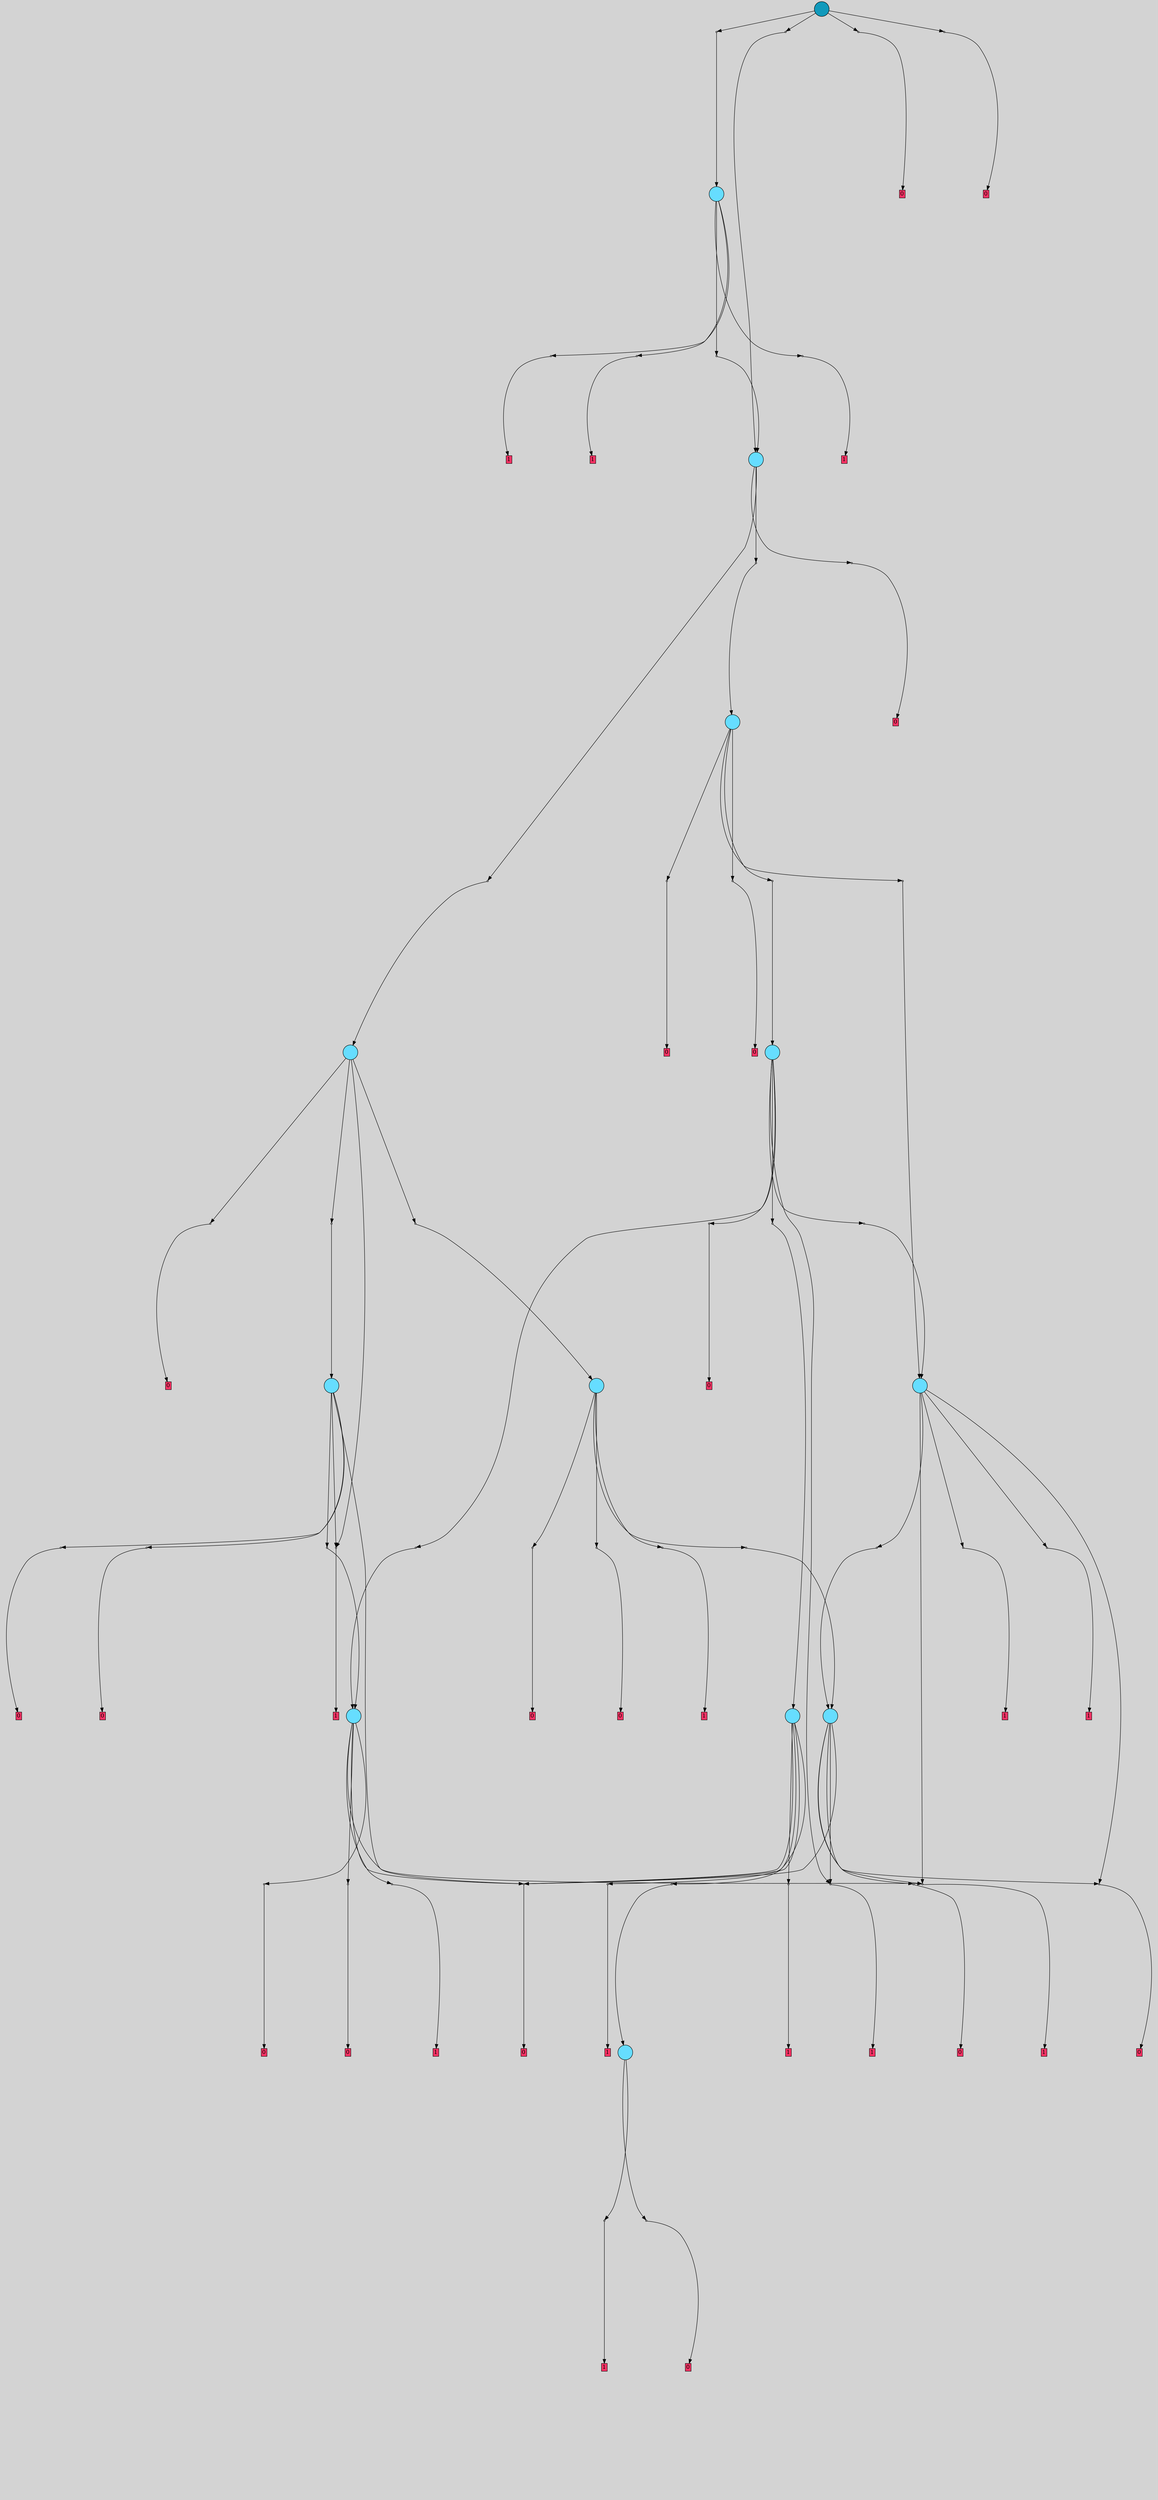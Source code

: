digraph{
	graph[pad = "0.212, 0.055" bgcolor = lightgray]
	node[shape=circle style = filled label = ""]
		T1 [fillcolor="#66ddff"]
		T110 [fillcolor="#66ddff"]
		T171 [fillcolor="#66ddff"]
		T232 [fillcolor="#66ddff"]
		T325 [fillcolor="#66ddff"]
		T740 [fillcolor="#66ddff"]
		T1086 [fillcolor="#66ddff"]
		T1238 [fillcolor="#66ddff"]
		T2127 [fillcolor="#66ddff"]
		T2350 [fillcolor="#66ddff"]
		T2434 [fillcolor="#66ddff"]
		T7899 [fillcolor="#66ddff"]
		T8739 [fillcolor="#1199bb"]
		P55246 [fillcolor="#cccccc" shape=point] //-52|-80|-77|50|-98|-95|-65|6|96|48|
		I55246 [shape=box style=invis label="3|7&2|433#2|334&#92;n0|4&2|186#2|514&#92;n8|6&0|917#0|619&#92;n1|0&2|13#2|343&#92;n3|0&2|82#2|143&#92;n1|0&2|802#2|822&#92;n12|2&0|419#0|160&#92;n10|1&0|839#0|365&#92;n14|0&1|688#2|273&#92;n8|2&0|869#0|879&#92;n11|5&0|599#2|815&#92;n3|5&2|776#2|506&#92;n6|6&0|23#0|382&#92;n8|3&0|897#0|105&#92;n6|0&0|954#0|417&#92;n11|2&0|628#1|435&#92;n7|5&0|327#0|713&#92;n3|5&2|318#2|741&#92;n3|0&2|902#2|84&#92;n9|1&0|683#0|866&#92;n5|4&2|276#1|191&#92;n6|5&0|149#0|281&#92;n4|6&2|160#2|111&#92;n5|7&2|1012#1|692&#92;n2|3&2|346#2|585&#92;n1|7&2|229#2|394&#92;n0|6&2|548#2|640&#92;n1|7&2|604#2|427&#92;n4|2&2|299#2|935&#92;n1|0&2|814#2|193&#92;n3|0&2|652#2|11&#92;n5|5&2|348#1|919&#92;n3|6&2|507#2|926&#92;n11|3&0|76#0|61&#92;n13|5&0|418#1|1000&#92;n1|2&2|138#2|738&#92;n4|0&2|600#2|481&#92;n13|1&0|765#1|414&#92;n8|7&0|633#0|914&#92;n0|5&2|221#2|969&#92;n13|0&0|311#1|149&#92;n11|5&0|526#0|445&#92;n"]
		P55246 -> I55246[style=invis]
		A32154 [fillcolor="#ff3366" shape=box margin=0.03 width=0 height=0 label="1"]
		T1 -> P55246 -> A32154
		P55247 [fillcolor="#cccccc" shape=point] //0|-23|-4|60|66|-29|-85|12|28|-24|
		I55247 [shape=box style=invis label="5|1&2|961#1|2&#92;n4|0&2|688#2|252&#92;n7|7&0|105#0|480&#92;n3|7&2|373#2|824&#92;n12|6&0|607#1|444&#92;n"]
		P55247 -> I55247[style=invis]
		A32155 [fillcolor="#ff3366" shape=box margin=0.03 width=0 height=0 label="0"]
		T1 -> P55247 -> A32155
		P55248 [fillcolor="#cccccc" shape=point] //41|97|42|38|21|70|-42|-43|97|46|
		I55248 [shape=box style=invis label="0|5&2|114#2|691&#92;n1|5&2|100#2|149&#92;n6|5&0|649#0|183&#92;n3|6&2|1016#2|74&#92;n10|0&0|74#0|424&#92;n8|7&0|957#0|412&#92;n3|1&2|29#2|953&#92;n4|2&2|422#2|405&#92;n3|6&2|796#2|569&#92;n10|2&0|242#0|183&#92;n6|1&0|606#0|650&#92;n10|4&0|32#0|953&#92;n12|4&0|1020#2|267&#92;n5|3&2|631#1|120&#92;n5|0&2|749#1|656&#92;n11|7&0|907#2|7&#92;n13|7&0|244#1|382&#92;n10|0&0|985#0|64&#92;n14|1&1|81#2|1014&#92;n3|2&2|699#2|700&#92;n7|0&0|577#0|841&#92;n12|0&0|26#2|499&#92;n3|6&2|912#2|66&#92;n0|7&2|660#2|349&#92;n9|0&0|64#0|138&#92;n8|0&0|451#0|802&#92;n3|5&2|380#2|701&#92;n11|3&0|35#0|416&#92;n2|4&2|525#2|518&#92;n3|2&2|158#2|448&#92;n0|4&2|458#2|538&#92;n1|3&2|157#2|972&#92;n2|1&2|161#2|781&#92;n4|0&2|435#2|845&#92;n3|7&2|772#2|599&#92;n3|1&2|546#2|396&#92;n0|7&2|539#2|713&#92;n6|4&0|142#0|515&#92;n10|4&0|406#0|936&#92;n10|0&0|966#0|756&#92;n8|2&0|641#0|1019&#92;n14|2&1|578#2|821&#92;n10|5&0|544#0|317&#92;n1|3&2|703#2|125&#92;n14|2&1|272#2|670&#92;n9|6&0|669#0|195&#92;n14|5&1|385#2|551&#92;n6|7&0|927#0|720&#92;n"]
		P55248 -> I55248[style=invis]
		A32156 [fillcolor="#ff3366" shape=box margin=0.03 width=0 height=0 label="0"]
		T110 -> P55248 -> A32156
		P55249 [fillcolor="#cccccc" shape=point] //49|69|12|-91|51|-78|-4|-34|-11|-32|
		I55249 [shape=box style=invis label="2|1&2|518#2|502&#92;n0|3&2|409#2|486&#92;n2|4&2|475#2|723&#92;n12|1&0|799#1|762&#92;n14|0&1|906#2|548&#92;n7|1&0|310#0|750&#92;n14|0&1|435#2|185&#92;n1|4&2|279#2|570&#92;n6|6&0|120#0|840&#92;n9|3&0|534#0|278&#92;n10|3&0|144#0|229&#92;n10|0&0|15#0|527&#92;n9|5&0|246#0|627&#92;n1|7&2|364#2|73&#92;n3|3&2|285#2|319&#92;n6|1&0|102#0|864&#92;n12|5&0|409#1|811&#92;n1|5&2|74#2|602&#92;n11|5&0|850#0|996&#92;n9|6&0|379#0|280&#92;n14|5&1|797#2|776&#92;n10|6&0|762#0|610&#92;n4|5&2|237#2|425&#92;n11|0&0|785#2|479&#92;n14|6&1|499#2|886&#92;n1|6&2|919#2|748&#92;n"]
		P55249 -> I55249[style=invis]
		T110 -> P55249 -> T1
		P55250 [fillcolor="#cccccc" shape=point] //-52|-80|-77|50|-83|-95|-65|6|96|48|
		I55250 [shape=box style=invis label="3|7&2|433#2|334&#92;n0|4&2|186#2|514&#92;n13|0&0|311#1|149&#92;n1|0&2|13#2|343&#92;n3|0&2|82#2|143&#92;n1|0&2|802#2|822&#92;n12|2&0|419#0|160&#92;n10|1&0|839#0|365&#92;n14|0&1|688#2|273&#92;n8|2&0|869#0|879&#92;n11|5&0|599#2|815&#92;n3|5&2|776#2|506&#92;n6|6&0|23#0|382&#92;n8|3&0|897#0|105&#92;n6|0&0|954#0|417&#92;n11|2&0|628#1|435&#92;n7|5&0|327#0|713&#92;n3|5&2|318#2|741&#92;n3|0&2|902#2|84&#92;n9|1&0|683#0|866&#92;n5|4&2|276#1|191&#92;n6|5&0|149#0|281&#92;n4|6&2|160#2|111&#92;n5|7&2|1012#1|692&#92;n2|3&2|346#2|585&#92;n1|7&2|229#2|394&#92;n0|6&2|548#2|640&#92;n1|7&2|604#2|427&#92;n4|2&2|299#2|935&#92;n1|0&2|814#2|193&#92;n3|0&2|652#2|11&#92;n5|5&2|348#1|919&#92;n3|6&2|507#2|926&#92;n11|3&0|393#0|61&#92;n13|5&0|418#1|1000&#92;n1|2&2|138#2|738&#92;n4|0&2|600#2|481&#92;n13|1&0|765#1|414&#92;n8|7&0|633#0|914&#92;n0|5&2|221#2|969&#92;n8|6&0|917#0|619&#92;n11|5&0|526#0|445&#92;n"]
		P55250 -> I55250[style=invis]
		A32157 [fillcolor="#ff3366" shape=box margin=0.03 width=0 height=0 label="1"]
		T110 -> P55250 -> A32157
		P55251 [fillcolor="#cccccc" shape=point] //49|-40|12|-81|51|-78|-4|-34|-11|-32|
		I55251 [shape=box style=invis label="2|1&2|518#2|502&#92;n1|4&2|279#2|570&#92;n2|4&2|475#2|723&#92;n12|1&0|799#1|762&#92;n14|0&1|906#2|548&#92;n10|0&0|113#0|547&#92;n1|6&2|313#2|75&#92;n7|1&0|310#0|750&#92;n14|0&1|435#2|185&#92;n0|3&2|409#2|486&#92;n6|6&0|120#0|840&#92;n9|3&0|534#0|278&#92;n10|3&0|144#0|229&#92;n10|0&0|15#0|527&#92;n9|5&0|246#0|627&#92;n1|7&2|364#2|73&#92;n3|3&2|285#2|319&#92;n6|1&0|102#0|864&#92;n12|5&0|571#1|811&#92;n1|5&2|74#2|602&#92;n11|5&0|850#0|996&#92;n9|6&0|379#0|280&#92;n10|6&0|762#0|610&#92;n14|1&1|797#2|776&#92;n4|5&2|237#2|425&#92;n11|0&0|785#2|479&#92;n14|6&1|499#2|886&#92;n1|6&2|919#2|748&#92;n"]
		P55251 -> I55251[style=invis]
		A32158 [fillcolor="#ff3366" shape=box margin=0.03 width=0 height=0 label="1"]
		T110 -> P55251 -> A32158
		T110 -> P55248
		P55252 [fillcolor="#cccccc" shape=point] //0|-23|-4|60|66|82|-85|2|28|-24|
		I55252 [shape=box style=invis label="12|6&0|598#1|444&#92;n7|7&0|105#0|480&#92;n4|0&2|688#2|252&#92;n14|2&1|779#2|480&#92;n5|1&2|122#1|2&#92;n"]
		P55252 -> I55252[style=invis]
		A32159 [fillcolor="#ff3366" shape=box margin=0.03 width=0 height=0 label="0"]
		T171 -> P55252 -> A32159
		P55253 [fillcolor="#cccccc" shape=point] //49|-40|12|-91|51|-78|-4|-34|-11|-32|
		I55253 [shape=box style=invis label="2|1&2|518#2|502&#92;n0|3&2|409#2|486&#92;n2|4&2|475#2|723&#92;n12|1&0|799#1|762&#92;n14|0&1|906#2|548&#92;n1|6&2|313#2|75&#92;n7|1&0|310#0|750&#92;n14|0&1|435#2|185&#92;n1|4&2|279#2|570&#92;n6|6&0|120#0|840&#92;n9|3&0|534#0|278&#92;n10|3&0|144#0|229&#92;n10|0&0|15#0|527&#92;n9|5&0|246#0|627&#92;n1|7&2|364#2|73&#92;n3|3&2|285#2|319&#92;n6|1&0|102#0|864&#92;n12|5&0|571#1|811&#92;n1|5&2|74#2|602&#92;n11|5&0|850#0|996&#92;n9|6&0|379#0|280&#92;n10|6&0|762#0|610&#92;n14|5&1|797#2|776&#92;n4|5&2|237#2|425&#92;n11|0&0|785#2|479&#92;n14|6&1|499#2|886&#92;n1|6&2|919#2|748&#92;n"]
		P55253 -> I55253[style=invis]
		A32160 [fillcolor="#ff3366" shape=box margin=0.03 width=0 height=0 label="1"]
		T171 -> P55253 -> A32160
		P55254 [fillcolor="#cccccc" shape=point] //-52|-80|-77|50|-98|-95|-65|6|96|-84|
		I55254 [shape=box style=invis label="3|7&2|433#2|334&#92;n0|4&2|186#2|514&#92;n8|6&0|917#0|619&#92;n1|0&2|13#2|343&#92;n3|0&2|82#2|143&#92;n12|2&0|419#0|160&#92;n10|1&0|839#0|365&#92;n14|0&1|688#2|273&#92;n8|2&0|869#0|879&#92;n11|5&0|599#2|815&#92;n3|5&2|776#2|506&#92;n6|6&0|23#0|382&#92;n8|3&0|897#0|105&#92;n13|0&0|311#1|149&#92;n11|2&0|628#1|435&#92;n7|5&0|327#0|713&#92;n3|5&2|318#2|741&#92;n4|7&2|601#2|345&#92;n3|0&2|902#2|84&#92;n9|1&0|683#0|866&#92;n5|4&2|276#1|191&#92;n6|5&0|149#0|281&#92;n4|6&2|160#2|850&#92;n5|7&2|1012#1|692&#92;n2|3&2|346#2|585&#92;n1|7&2|229#2|394&#92;n0|6&2|548#2|640&#92;n1|7&2|604#2|427&#92;n4|2&2|299#2|935&#92;n1|0&2|814#2|193&#92;n3|0&2|652#2|11&#92;n5|5&2|348#1|919&#92;n3|6&2|507#2|926&#92;n11|3&0|76#0|61&#92;n13|5&0|418#1|1000&#92;n1|2&2|138#2|738&#92;n4|0&2|600#2|481&#92;n13|1&0|765#1|414&#92;n8|7&0|633#0|914&#92;n0|5&2|221#2|969&#92;n6|0&0|954#0|417&#92;n11|5&0|526#0|445&#92;n"]
		P55254 -> I55254[style=invis]
		A32161 [fillcolor="#ff3366" shape=box margin=0.03 width=0 height=0 label="1"]
		T171 -> P55254 -> A32161
		T171 -> P55248
		P55255 [fillcolor="#cccccc" shape=point] //49|-10|12|-91|51|-78|-4|-34|-11|-32|
		I55255 [shape=box style=invis label="2|1&2|518#2|502&#92;n0|3&2|409#2|486&#92;n1|4&2|279#2|570&#92;n12|1&0|799#1|762&#92;n14|0&1|906#2|548&#92;n1|6&2|313#2|75&#92;n7|1&0|310#0|750&#92;n14|0&1|435#2|185&#92;n2|4&2|475#2|723&#92;n6|6&0|120#0|840&#92;n9|3&0|534#0|278&#92;n10|3&0|701#0|229&#92;n10|0&0|15#0|527&#92;n9|5&0|246#0|627&#92;n1|7&2|364#2|73&#92;n3|3&2|285#2|319&#92;n6|1&0|102#0|864&#92;n12|5&0|571#1|811&#92;n1|5&2|74#2|602&#92;n11|5&0|850#0|996&#92;n9|6&0|379#0|280&#92;n10|6&0|762#0|610&#92;n14|5&1|797#2|776&#92;n11|0&0|785#2|479&#92;n14|6&1|499#2|886&#92;n1|6&2|919#2|748&#92;n"]
		P55255 -> I55255[style=invis]
		A32162 [fillcolor="#ff3366" shape=box margin=0.03 width=0 height=0 label="0"]
		T171 -> P55255 -> A32162
		P55256 [fillcolor="#cccccc" shape=point] //-52|-80|-77|50|-98|-95|-65|-36|96|48|
		I55256 [shape=box style=invis label="3|7&2|433#2|334&#92;n0|4&2|186#2|514&#92;n8|6&0|917#0|619&#92;n1|0&2|13#2|343&#92;n3|0&2|82#2|143&#92;n1|0&2|802#2|822&#92;n12|2&0|419#0|160&#92;n10|1&0|839#0|365&#92;n14|0&1|688#2|273&#92;n8|2&0|869#0|879&#92;n11|5&0|599#2|815&#92;n3|5&2|776#2|506&#92;n6|6&0|23#0|382&#92;n8|3&0|897#0|105&#92;n6|0&0|954#0|417&#92;n11|2&0|628#1|435&#92;n7|5&0|327#0|713&#92;n13|6&0|311#1|149&#92;n3|0&2|902#2|84&#92;n9|1&0|683#0|866&#92;n4|6&2|160#2|111&#92;n6|5&0|149#0|281&#92;n5|4&2|276#1|191&#92;n5|7&2|1012#1|692&#92;n2|3&2|346#2|585&#92;n1|7&2|229#2|394&#92;n0|6&2|168#2|640&#92;n1|7&2|604#2|427&#92;n4|2&2|299#2|935&#92;n1|0&2|814#2|193&#92;n3|0&2|652#2|11&#92;n5|5&2|348#1|919&#92;n3|6&2|507#2|926&#92;n11|3&0|76#0|61&#92;n13|5&0|418#1|1000&#92;n1|2&2|138#2|738&#92;n4|0&2|600#2|481&#92;n13|1&0|765#1|414&#92;n8|7&0|633#0|914&#92;n0|5&2|221#2|969&#92;n3|5&2|318#2|741&#92;n11|5&0|526#0|445&#92;n"]
		P55256 -> I55256[style=invis]
		A32163 [fillcolor="#ff3366" shape=box margin=0.03 width=0 height=0 label="1"]
		T232 -> P55256 -> A32163
		P55257 [fillcolor="#cccccc" shape=point] //77|100|-4|60|66|-29|-85|12|28|-24|
		I55257 [shape=box style=invis label="4|0&2|688#2|723&#92;n4|2&2|898#2|716&#92;n7|7&0|105#0|480&#92;n3|7&2|373#2|824&#92;n12|6&0|607#1|444&#92;n3|7&2|738#2|797&#92;n"]
		P55257 -> I55257[style=invis]
		T232 -> P55257 -> T171
		P55258 [fillcolor="#cccccc" shape=point] //41|97|42|38|21|-12|-42|-43|97|46|
		I55258 [shape=box style=invis label="0|5&2|114#2|691&#92;n1|5&2|100#2|149&#92;n6|5&0|649#0|183&#92;n3|7&2|772#2|599&#92;n10|0&0|74#0|424&#92;n3|1&2|29#2|953&#92;n4|2&2|422#2|405&#92;n3|6&2|796#2|569&#92;n10|2&0|242#0|183&#92;n6|1&0|606#0|650&#92;n10|4&0|32#0|953&#92;n12|4&0|1020#2|267&#92;n5|3&2|631#1|120&#92;n5|0&2|749#1|656&#92;n11|7&0|907#2|7&#92;n13|3&0|897#1|199&#92;n13|7&0|244#1|382&#92;n10|0&0|985#0|64&#92;n14|1&1|81#2|1014&#92;n3|2&2|699#2|700&#92;n7|0&0|577#0|841&#92;n12|0&0|26#1|499&#92;n3|6&2|912#2|66&#92;n0|7&2|660#2|349&#92;n9|0&0|64#0|138&#92;n8|0&0|451#0|802&#92;n3|5&2|380#2|701&#92;n11|3&0|35#0|416&#92;n2|4&2|525#2|518&#92;n3|2&2|158#2|448&#92;n0|4&2|458#2|538&#92;n1|3&2|157#2|972&#92;n2|1&2|161#2|781&#92;n4|0&2|435#2|845&#92;n3|6&2|1016#2|74&#92;n3|1&2|546#2|396&#92;n0|7&2|539#2|713&#92;n6|4&0|142#0|515&#92;n10|4&0|406#0|936&#92;n10|0&0|966#0|756&#92;n8|2&0|641#0|1019&#92;n14|2&1|578#2|821&#92;n10|5&0|544#0|317&#92;n1|3&2|703#2|125&#92;n14|2&1|272#2|670&#92;n9|6&0|669#0|195&#92;n14|5&1|385#2|551&#92;n6|7&0|927#0|720&#92;n"]
		P55258 -> I55258[style=invis]
		A32164 [fillcolor="#ff3366" shape=box margin=0.03 width=0 height=0 label="0"]
		T232 -> P55258 -> A32164
		T232 -> P55248
		P55259 [fillcolor="#cccccc" shape=point] //41|97|42|38|21|70|-42|72|97|46|
		I55259 [shape=box style=invis label="0|5&2|114#2|691&#92;n1|5&2|100#2|149&#92;n6|5&0|649#0|183&#92;n1|3&2|157#2|972&#92;n10|0&0|74#0|424&#92;n8|7&0|957#0|412&#92;n3|1&2|29#2|953&#92;n4|2&2|422#2|405&#92;n3|6&2|796#2|569&#92;n10|2&0|242#0|183&#92;n6|1&0|606#0|650&#92;n10|4&0|32#0|953&#92;n12|4&0|246#2|267&#92;n5|3&2|631#1|120&#92;n5|0&2|749#1|656&#92;n13|4&0|91#1|891&#92;n11|7&0|907#2|7&#92;n13|7&0|244#1|382&#92;n10|0&0|985#0|64&#92;n14|1&1|81#2|1014&#92;n3|2&2|699#2|700&#92;n7|0&0|577#0|841&#92;n12|0&0|26#2|499&#92;n3|6&2|912#2|66&#92;n0|7&2|660#2|349&#92;n9|0&0|64#0|138&#92;n8|0&0|451#0|802&#92;n3|5&2|380#2|701&#92;n11|3&0|35#0|416&#92;n2|4&2|525#2|518&#92;n3|2&2|158#2|448&#92;n0|4&2|458#2|538&#92;n3|6&2|1016#2|74&#92;n2|1&2|161#2|781&#92;n4|0&2|435#2|845&#92;n3|7&2|772#2|599&#92;n3|1&2|546#2|396&#92;n0|7&2|539#2|713&#92;n6|4&0|142#0|515&#92;n10|4&0|406#0|936&#92;n10|0&0|966#0|756&#92;n8|2&0|641#0|1019&#92;n14|2&1|578#2|821&#92;n10|5&0|544#0|317&#92;n1|3&2|703#2|125&#92;n14|2&1|272#2|670&#92;n9|6&0|669#0|195&#92;n14|5&1|385#2|551&#92;n6|7&0|927#0|720&#92;n"]
		P55259 -> I55259[style=invis]
		A32165 [fillcolor="#ff3366" shape=box margin=0.03 width=0 height=0 label="0"]
		T232 -> P55259 -> A32165
		T325 -> P55248
		P55260 [fillcolor="#cccccc" shape=point] //49|-40|12|-91|60|58|73|73|19|-32|
		I55260 [shape=box style=invis label="9|3&0|534#0|278&#92;n0|3&2|409#2|486&#92;n14|0&1|435#2|185&#92;n2|7&2|475#2|421&#92;n3|3&2|285#2|319&#92;n14|0&1|906#2|548&#92;n2|7&2|409#2|728&#92;n1|4&2|421#2|570&#92;n6|6&0|120#0|479&#92;n2|1&2|518#2|502&#92;n10|3&0|144#0|229&#92;n10|0&0|15#0|527&#92;n9|5&0|246#0|627&#92;n1|7&2|364#2|73&#92;n6|1&0|102#0|864&#92;n9|6&0|379#0|280&#92;n1|5&2|74#2|602&#92;n11|0&0|785#2|479&#92;n12|5&0|571#1|811&#92;n10|6&0|762#0|610&#92;n14|5&1|797#2|776&#92;n4|5&2|65#2|425&#92;n11|5&0|850#0|996&#92;n14|6&1|679#2|886&#92;n12|1&0|799#1|762&#92;n"]
		P55260 -> I55260[style=invis]
		A32166 [fillcolor="#ff3366" shape=box margin=0.03 width=0 height=0 label="1"]
		T325 -> P55260 -> A32166
		P55261 [fillcolor="#cccccc" shape=point] //41|97|-22|38|21|70|-42|-43|97|46|
		I55261 [shape=box style=invis label="0|5&2|114#2|691&#92;n1|5&2|100#2|149&#92;n6|5&0|649#0|183&#92;n12|3&0|882#1|144&#92;n3|6&2|1016#2|74&#92;n4|2&2|422#2|405&#92;n8|7&0|957#0|412&#92;n3|1&2|29#2|953&#92;n10|0&0|74#0|424&#92;n3|6&2|796#2|569&#92;n10|2&0|242#0|183&#92;n6|1&0|606#0|650&#92;n10|4&0|32#0|953&#92;n12|4&0|1020#2|267&#92;n5|3&2|631#1|120&#92;n5|0&2|749#1|656&#92;n11|7&0|907#2|7&#92;n13|7&0|244#1|382&#92;n10|0&0|985#0|64&#92;n14|1&1|81#2|1014&#92;n3|2&2|699#2|700&#92;n7|0&0|577#0|841&#92;n12|0&0|26#2|499&#92;n3|6&2|912#2|66&#92;n0|7&2|660#2|349&#92;n9|0&0|64#0|138&#92;n8|0&0|451#0|802&#92;n3|5&2|380#2|701&#92;n11|3&0|35#0|416&#92;n2|4&2|525#2|518&#92;n3|2&2|158#2|448&#92;n0|4&2|458#2|538&#92;n1|3&2|157#2|972&#92;n2|1&2|161#2|781&#92;n4|0&2|435#2|845&#92;n3|7&2|772#2|599&#92;n3|1&2|546#2|396&#92;n0|7&2|539#2|713&#92;n6|4&0|142#0|515&#92;n10|4&0|406#0|936&#92;n10|0&0|966#0|756&#92;n8|2&0|641#0|1019&#92;n14|2&1|578#2|821&#92;n10|5&0|544#0|317&#92;n1|3&2|703#2|125&#92;n14|2&1|272#2|670&#92;n9|6&0|669#0|195&#92;n14|5&1|385#2|551&#92;n6|7&0|927#0|720&#92;n"]
		P55261 -> I55261[style=invis]
		A32167 [fillcolor="#ff3366" shape=box margin=0.03 width=0 height=0 label="0"]
		T325 -> P55261 -> A32167
		P55262 [fillcolor="#cccccc" shape=point] //41|97|42|38|21|70|-42|-43|97|46|
		I55262 [shape=box style=invis label="0|5&2|114#2|691&#92;n1|5&2|100#2|149&#92;n6|5&0|649#0|183&#92;n3|6&2|1016#2|74&#92;n10|0&0|74#0|424&#92;n8|7&0|957#0|412&#92;n3|1&2|29#2|953&#92;n10|0&0|985#0|64&#92;n3|6&2|796#2|569&#92;n10|2&0|242#0|183&#92;n6|1&0|606#0|650&#92;n10|4&0|32#0|953&#92;n12|4&0|1020#2|267&#92;n5|3&2|631#1|120&#92;n5|0&2|749#1|656&#92;n11|7&0|907#2|7&#92;n13|7&0|244#1|382&#92;n4|2&2|422#2|405&#92;n14|1&1|81#2|1014&#92;n11|7&0|725#0|171&#92;n3|2&2|699#2|700&#92;n7|0&0|577#0|841&#92;n12|0&0|26#2|499&#92;n3|6&2|912#2|66&#92;n0|7&2|660#2|349&#92;n9|0&0|64#0|138&#92;n8|0&0|451#0|802&#92;n3|5&2|380#2|701&#92;n11|3&0|35#0|416&#92;n2|4&2|525#2|518&#92;n3|2&2|158#2|448&#92;n0|4&2|458#2|538&#92;n1|3&2|157#2|972&#92;n2|1&2|161#2|781&#92;n4|0&2|435#2|845&#92;n3|7&2|772#2|599&#92;n3|1&2|546#2|396&#92;n0|7&2|539#2|713&#92;n6|4&0|142#0|515&#92;n10|4&0|406#0|936&#92;n10|0&0|966#0|756&#92;n8|2&0|428#0|1019&#92;n14|2&1|578#2|821&#92;n10|5&0|544#0|317&#92;n1|3&2|703#2|125&#92;n14|2&1|272#2|670&#92;n9|6&0|669#0|195&#92;n14|5&1|385#2|551&#92;n6|7&0|927#0|720&#92;n"]
		P55262 -> I55262[style=invis]
		A32168 [fillcolor="#ff3366" shape=box margin=0.03 width=0 height=0 label="0"]
		T325 -> P55262 -> A32168
		T325 -> P55253
		P55263 [fillcolor="#cccccc" shape=point] //-72|-40|12|-91|81|-71|-4|-30|1|-85|
		I55263 [shape=box style=invis label="14|5&1|753#2|776&#92;n6|6&0|120#0|840&#92;n1|4&2|279#2|570&#92;n12|1&0|799#1|762&#92;n14|0&1|906#2|548&#92;n1|6&2|313#2|75&#92;n0|1&2|409#2|486&#92;n3|2&2|198#2|111&#92;n3|3&2|285#2|319&#92;n14|6&1|499#2|886&#92;n6|0&0|809#0|938&#92;n11|5&0|781#0|536&#92;n10|0&0|15#0|527&#92;n9|5&0|246#0|627&#92;n1|7&2|364#2|73&#92;n14|0&1|435#2|185&#92;n1|5&2|74#2|602&#92;n11|5&0|850#0|996&#92;n9|6&0|379#0|280&#92;n2|2&2|518#2|502&#92;n10|6&0|727#0|610&#92;n4|5&2|237#2|799&#92;n11|0&0|785#2|479&#92;n9|3&0|617#0|278&#92;n1|6&2|919#2|748&#92;n"]
		P55263 -> I55263[style=invis]
		A32169 [fillcolor="#ff3366" shape=box margin=0.03 width=0 height=0 label="1"]
		T740 -> P55263 -> A32169
		T740 -> P55261
		T740 -> P55253
		P55264 [fillcolor="#cccccc" shape=point] //49|-40|12|-91|51|-78|-4|61|-11|-9|
		I55264 [shape=box style=invis label="2|1&2|518#2|502&#92;n6|1&0|102#0|864&#92;n10|3&0|144#0|229&#92;n12|1&0|799#1|762&#92;n1|6&2|313#2|75&#92;n7|1&0|310#0|750&#92;n14|0&1|435#2|185&#92;n6|6&0|120#0|840&#92;n9|3&0|534#0|278&#92;n2|4&2|475#2|723&#92;n10|0&0|15#0|527&#92;n9|5&0|246#0|627&#92;n1|7&2|364#2|73&#92;n3|3&2|285#2|319&#92;n0|3&2|409#2|486&#92;n12|5&0|571#1|811&#92;n1|5&2|74#2|602&#92;n11|5&0|850#0|996&#92;n9|6&0|379#0|280&#92;n10|6&0|762#0|610&#92;n1|7&2|432#2|536&#92;n14|5&1|797#2|776&#92;n4|5&2|237#2|425&#92;n11|0&0|859#2|932&#92;n14|6&1|499#2|886&#92;n1|6&2|919#2|748&#92;n"]
		P55264 -> I55264[style=invis]
		A32170 [fillcolor="#ff3366" shape=box margin=0.03 width=0 height=0 label="1"]
		T740 -> P55264 -> A32170
		P55265 [fillcolor="#cccccc" shape=point] //49|-40|12|-91|51|-78|-67|-34|45|-32|
		I55265 [shape=box style=invis label="4|0&2|32#2|107&#92;n14|0&1|906#2|548&#92;n6|6&0|706#0|840&#92;n2|4&2|475#2|723&#92;n12|1&0|799#1|762&#92;n2|1&2|518#2|502&#92;n1|6&2|313#2|75&#92;n7|1&0|310#0|750&#92;n14|0&1|435#2|185&#92;n1|4&2|279#2|570&#92;n0|3&2|409#2|486&#92;n9|3&0|534#0|278&#92;n10|3&0|144#0|229&#92;n10|0&0|15#0|527&#92;n9|5&0|246#0|627&#92;n1|7&2|364#2|73&#92;n3|3&2|285#2|319&#92;n6|1&0|102#0|864&#92;n14|3&1|447#2|531&#92;n12|5&0|571#1|811&#92;n1|5&2|74#2|602&#92;n11|5&0|850#0|996&#92;n9|6&0|379#0|280&#92;n10|6&0|762#0|610&#92;n14|5&1|797#2|776&#92;n4|5&2|237#2|425&#92;n11|0&0|785#2|479&#92;n14|6&1|499#2|886&#92;n1|6&2|919#2|471&#92;n"]
		P55265 -> I55265[style=invis]
		T740 -> P55265 -> T325
		P55266 [fillcolor="#cccccc" shape=point] //49|-50|12|-91|51|-78|-4|79|-70|-32|
		I55266 [shape=box style=invis label="1|6&2|919#2|748&#92;n3|6&2|572#2|311&#92;n10|6&0|484#0|610&#92;n0|2&2|409#2|486&#92;n2|4&2|475#2|723&#92;n12|1&0|519#1|762&#92;n14|5&1|797#2|443&#92;n1|6&2|313#2|75&#92;n7|1&0|310#0|750&#92;n1|4&2|279#2|570&#92;n9|3&0|534#0|278&#92;n10|3&0|144#0|229&#92;n10|0&0|15#0|527&#92;n9|5&0|246#0|627&#92;n14|7&1|364#2|73&#92;n3|3&2|285#2|319&#92;n7|1&0|198#0|697&#92;n6|1&0|102#0|864&#92;n9|6&0|379#0|280&#92;n1|5&2|74#2|602&#92;n12|5&0|571#1|811&#92;n11|0&0|785#2|479&#92;n14|0&1|906#2|548&#92;n4|5&2|237#2|425&#92;n2|1&2|518#2|502&#92;n14|6&1|499#2|886&#92;n10|4&0|201#0|895&#92;n"]
		P55266 -> I55266[style=invis]
		A32171 [fillcolor="#ff3366" shape=box margin=0.03 width=0 height=0 label="1"]
		T1086 -> P55266 -> A32171
		P55267 [fillcolor="#cccccc" shape=point] //79|33|42|38|21|70|-42|-43|97|46|
		I55267 [shape=box style=invis label="0|5&2|114#2|691&#92;n1|5&2|100#2|149&#92;n6|5&0|649#0|183&#92;n3|6&2|1016#2|74&#92;n10|0&0|74#0|424&#92;n8|7&0|957#0|412&#92;n3|1&2|29#2|953&#92;n4|2&2|422#2|405&#92;n3|6&2|796#2|569&#92;n10|2&0|242#0|183&#92;n6|1&0|606#0|650&#92;n12|4&0|1020#2|267&#92;n5|3&2|631#1|120&#92;n5|0&2|749#1|656&#92;n13|7&0|244#1|382&#92;n10|0&0|985#0|64&#92;n14|1&1|81#2|1014&#92;n3|2&2|699#2|700&#92;n7|0&0|577#0|841&#92;n12|0&0|26#2|499&#92;n8|0&0|451#0|802&#92;n0|7&2|660#2|349&#92;n9|0&0|64#0|138&#92;n3|6&2|912#2|66&#92;n14|7&1|736#2|434&#92;n3|5&2|380#2|701&#92;n11|3&0|35#0|416&#92;n2|4&2|525#2|518&#92;n14|2&1|272#2|670&#92;n0|4&2|458#2|538&#92;n1|3&2|157#2|972&#92;n2|1&2|161#2|781&#92;n4|0&2|435#2|845&#92;n3|7&2|772#2|599&#92;n3|1&2|546#2|396&#92;n0|7&2|539#2|713&#92;n6|4&0|142#0|515&#92;n10|4&0|406#0|936&#92;n5|2&2|86#1|160&#92;n10|0&0|966#0|756&#92;n8|2&0|641#0|1019&#92;n14|2&1|578#2|821&#92;n10|5&0|544#0|317&#92;n1|3&2|703#2|125&#92;n3|2&2|158#2|448&#92;n9|6&0|830#0|195&#92;n14|5&1|385#2|551&#92;n6|7&0|927#0|720&#92;n"]
		P55267 -> I55267[style=invis]
		A32172 [fillcolor="#ff3366" shape=box margin=0.03 width=0 height=0 label="0"]
		T1086 -> P55267 -> A32172
		P55268 [fillcolor="#cccccc" shape=point] //41|97|42|85|21|70|-42|-43|97|46|
		I55268 [shape=box style=invis label="0|5&2|114#2|691&#92;n1|5&2|100#2|149&#92;n6|5&0|649#0|183&#92;n3|6&2|1016#2|74&#92;n10|0&0|74#0|424&#92;n8|7&0|957#0|412&#92;n3|1&2|29#2|953&#92;n4|2&2|422#2|405&#92;n3|6&2|796#2|569&#92;n10|2&0|242#0|183&#92;n0|7&2|539#2|713&#92;n10|4&0|32#0|953&#92;n12|4&0|1020#2|267&#92;n5|3&2|631#1|120&#92;n5|0&2|749#1|656&#92;n11|7&0|907#2|7&#92;n13|7&0|244#1|382&#92;n10|0&0|985#0|64&#92;n14|1&1|81#2|1014&#92;n3|2&2|699#2|700&#92;n7|0&0|577#0|841&#92;n12|0&0|26#2|499&#92;n3|6&2|912#2|66&#92;n9|0&0|64#0|138&#92;n8|0&0|451#0|802&#92;n3|5&2|380#2|701&#92;n11|3&0|35#0|416&#92;n2|4&2|525#2|518&#92;n3|2&2|158#2|448&#92;n0|4&2|458#2|538&#92;n0|3&2|157#2|972&#92;n2|1&2|161#2|781&#92;n4|0&2|435#2|845&#92;n3|7&2|772#2|599&#92;n3|1&2|546#2|396&#92;n6|1&0|606#0|650&#92;n6|4&0|142#0|515&#92;n10|4&0|406#0|936&#92;n10|0&0|966#0|756&#92;n8|2&0|641#0|1019&#92;n14|2&1|578#2|821&#92;n10|5&0|544#0|317&#92;n1|3&2|703#2|125&#92;n14|2&1|272#2|670&#92;n9|6&0|669#0|195&#92;n14|5&1|385#2|551&#92;n6|7&0|927#0|720&#92;n"]
		P55268 -> I55268[style=invis]
		A32173 [fillcolor="#ff3366" shape=box margin=0.03 width=0 height=0 label="0"]
		T1086 -> P55268 -> A32173
		P55269 [fillcolor="#cccccc" shape=point] //49|-40|12|-91|51|-78|-67|-34|-11|-32|
		I55269 [shape=box style=invis label="4|0&2|32#2|107&#92;n2|1&2|518#2|502&#92;n6|6&0|706#0|840&#92;n2|4&2|475#2|723&#92;n12|1&0|799#1|762&#92;n14|0&1|906#2|548&#92;n1|6&2|313#2|75&#92;n7|1&0|310#0|750&#92;n14|0&1|435#2|185&#92;n1|4&2|279#2|570&#92;n0|3&2|409#2|486&#92;n9|3&0|534#0|278&#92;n10|3&0|144#0|229&#92;n10|0&0|15#0|527&#92;n9|5&0|246#0|627&#92;n1|7&2|364#2|73&#92;n3|3&2|285#2|319&#92;n6|1&0|102#0|864&#92;n12|5&0|571#1|811&#92;n1|5&2|74#2|602&#92;n11|5&0|850#0|996&#92;n9|6&0|379#0|280&#92;n10|6&0|762#0|610&#92;n14|5&1|797#2|776&#92;n4|5&2|237#2|425&#92;n11|0&0|785#2|479&#92;n14|6&1|499#2|886&#92;n1|6&2|919#2|748&#92;n"]
		P55269 -> I55269[style=invis]
		T1086 -> P55269 -> T325
		T1238 -> P55260
		P55270 [fillcolor="#cccccc" shape=point] //-81|100|-22|60|66|-29|-8|12|-88|-24|
		I55270 [shape=box style=invis label="4|0&2|688#2|746&#92;n10|3&0|81#0|725&#92;n7|3&0|709#0|826&#92;n4|2&2|898#2|716&#92;n3|7&2|738#2|797&#92;n12|6&0|520#1|444&#92;n"]
		P55270 -> I55270[style=invis]
		T1238 -> P55270 -> T171
		P55271 [fillcolor="#cccccc" shape=point] //95|-40|12|-91|51|-78|72|-34|75|-32|
		I55271 [shape=box style=invis label="1|6&2|919#2|748&#92;n0|3&2|409#2|486&#92;n12|1&0|799#1|762&#92;n14|0&1|906#2|548&#92;n7|0&0|310#0|750&#92;n1|4&2|279#2|570&#92;n6|6&0|120#0|840&#92;n9|3&0|534#0|278&#92;n10|3&0|144#0|229&#92;n10|1&0|15#0|527&#92;n5|2&2|777#1|545&#92;n14|0&1|435#2|185&#92;n1|7&2|364#2|73&#92;n10|6&0|762#0|610&#92;n6|1&0|102#0|864&#92;n12|5&0|571#1|811&#92;n1|5&2|74#2|602&#92;n11|5&0|850#0|996&#92;n9|6&0|379#0|280&#92;n11|0&0|785#2|479&#92;n14|5&1|797#2|776&#92;n4|5&2|237#2|425&#92;n3|3&2|285#2|319&#92;n1|6&2|499#2|886&#92;n2|1&2|518#2|502&#92;n13|6&0|92#1|252&#92;n"]
		P55271 -> I55271[style=invis]
		T1238 -> P55271 -> T740
		P55272 [fillcolor="#cccccc" shape=point] //0|-23|13|60|66|-29|27|12|28|-24|
		I55272 [shape=box style=invis label="5|1&2|961#1|2&#92;n7|7&0|105#0|459&#92;n7|4&0|349#0|500&#92;n3|7&2|469#2|824&#92;n14|0&1|553#2|671&#92;n"]
		P55272 -> I55272[style=invis]
		T1238 -> P55272 -> T110
		P55273 [fillcolor="#cccccc" shape=point] //41|97|42|85|21|70|-42|-43|97|46|
		I55273 [shape=box style=invis label="1|1&2|960#2|191&#92;n0|5&2|114#2|691&#92;n1|5&2|100#2|149&#92;n12|0&0|26#2|499&#92;n3|6&2|1016#2|74&#92;n10|0&0|74#0|424&#92;n8|7&0|957#0|412&#92;n3|1&2|29#2|953&#92;n4|2&2|422#2|405&#92;n3|6&2|796#2|569&#92;n10|2&0|242#0|183&#92;n0|7&2|539#2|713&#92;n10|4&0|32#0|953&#92;n12|4&0|1020#2|267&#92;n5|3&2|631#1|120&#92;n5|0&2|749#1|656&#92;n11|7&0|907#2|7&#92;n13|7&0|244#1|382&#92;n10|0&0|985#0|64&#92;n14|1&1|81#2|1014&#92;n3|2&2|699#2|700&#92;n7|0&0|577#0|841&#92;n6|5&0|649#0|183&#92;n3|6&2|912#2|66&#92;n9|0&0|64#0|138&#92;n8|0&0|451#0|802&#92;n3|5&2|380#2|701&#92;n11|3&0|35#0|416&#92;n2|4&2|525#2|518&#92;n3|2&2|158#2|448&#92;n0|4&2|458#2|538&#92;n0|3&2|157#2|972&#92;n2|1&2|161#2|781&#92;n4|0&2|435#2|845&#92;n3|7&2|772#2|599&#92;n3|1&2|546#2|396&#92;n6|1&0|606#0|650&#92;n6|4&0|142#0|515&#92;n10|4&0|406#0|936&#92;n10|0&0|966#0|756&#92;n8|2&0|641#0|1019&#92;n10|5&0|544#0|317&#92;n1|3&2|703#2|125&#92;n14|2&1|272#2|670&#92;n9|6&0|669#0|195&#92;n14|5&1|385#2|551&#92;n6|7&0|927#0|720&#92;n"]
		P55273 -> I55273[style=invis]
		A32174 [fillcolor="#ff3366" shape=box margin=0.03 width=0 height=0 label="0"]
		T1238 -> P55273 -> A32174
		P55274 [fillcolor="#cccccc" shape=point] //-62|57|12|-91|51|41|-4|-34|29|-32|
		I55274 [shape=box style=invis label="2|1&2|518#2|502&#92;n0|3&2|409#2|486&#92;n2|4&2|475#2|723&#92;n1|6&2|33#2|981&#92;n14|5&1|797#2|776&#92;n9|5&0|616#0|627&#92;n1|6&2|499#2|886&#92;n6|6&0|120#0|840&#92;n9|3&0|534#0|278&#92;n10|3&0|144#0|229&#92;n10|1&0|15#0|527&#92;n10|6&0|762#0|610&#92;n14|0&1|435#2|185&#92;n8|5&0|866#0|279&#92;n1|7&2|364#2|73&#92;n5|2&2|787#1|545&#92;n4|1&2|102#2|864&#92;n12|1&0|799#1|762&#92;n9|7&0|583#0|439&#92;n1|5&2|74#2|602&#92;n11|5&0|850#0|996&#92;n9|6&0|379#0|280&#92;n3|3&2|285#2|319&#92;n14|0&1|906#2|548&#92;n4|5&2|237#2|425&#92;n11|0&0|785#2|479&#92;n13|6&0|92#1|333&#92;n"]
		P55274 -> I55274[style=invis]
		T2127 -> P55274 -> T740
		P55275 [fillcolor="#cccccc" shape=point] //79|97|51|38|21|70|47|-43|-26|46|
		I55275 [shape=box style=invis label="0|5&2|114#2|691&#92;n1|5&2|100#2|149&#92;n9|0&0|64#0|138&#92;n5|6&2|775#1|634&#92;n3|6&2|1016#2|368&#92;n2|1&2|161#2|781&#92;n8|7&0|957#0|412&#92;n3|1&2|29#2|953&#92;n4|2&2|422#2|405&#92;n3|6&2|796#2|569&#92;n10|2&0|242#0|183&#92;n6|1&0|606#0|650&#92;n12|4&0|1020#2|91&#92;n5|3&2|631#1|120&#92;n5|0&2|749#1|656&#92;n3|2&2|699#2|700&#92;n13|7&0|244#1|382&#92;n10|0&0|985#0|64&#92;n14|1&1|81#2|1014&#92;n11|7&0|907#2|7&#92;n7|0&0|106#0|841&#92;n14|0&1|26#2|499&#92;n3|6&2|912#2|66&#92;n0|7&2|660#2|349&#92;n11|3&0|35#0|416&#92;n8|0&0|451#0|802&#92;n14|7&1|736#2|434&#92;n3|5&2|380#2|701&#92;n8|1&0|32#0|155&#92;n6|5&0|649#0|183&#92;n2|4&2|525#2|518&#92;n14|2&1|272#2|670&#92;n0|4&2|458#2|538&#92;n1|3&2|157#2|972&#92;n10|0&0|74#0|424&#92;n4|0&2|435#2|845&#92;n3|7&2|772#2|599&#92;n3|1&2|546#2|396&#92;n0|7&2|539#2|713&#92;n6|4&0|142#0|515&#92;n10|4&0|406#0|936&#92;n10|0&0|966#0|756&#92;n8|2&0|641#0|1019&#92;n14|2&1|578#2|821&#92;n10|5&0|544#0|317&#92;n1|3&2|703#2|125&#92;n6|2&0|642#0|301&#92;n3|2&2|158#2|448&#92;n14|5&1|385#2|551&#92;n6|7&0|927#0|720&#92;n"]
		P55275 -> I55275[style=invis]
		A32175 [fillcolor="#ff3366" shape=box margin=0.03 width=0 height=0 label="0"]
		T2127 -> P55275 -> A32175
		P55276 [fillcolor="#cccccc" shape=point] //49|-40|12|-91|51|-78|-67|61|62|-32|
		I55276 [shape=box style=invis label="4|0&2|32#2|107&#92;n3|3&2|285#2|319&#92;n6|1&0|518#0|502&#92;n9|6&0|379#0|280&#92;n12|1&0|993#1|762&#92;n10|0&0|15#0|527&#92;n1|6&2|313#2|75&#92;n7|1&0|310#0|750&#92;n14|0&1|435#2|185&#92;n1|4&2|279#2|570&#92;n0|3&2|409#2|486&#92;n9|3&0|534#0|278&#92;n10|3&0|144#0|229&#92;n14|0&1|906#2|548&#92;n9|5&0|246#0|627&#92;n1|7&2|364#2|73&#92;n11|0&0|785#2|479&#92;n12|5&0|571#1|811&#92;n1|5&2|74#2|602&#92;n11|5&0|850#0|996&#92;n2|4&2|475#2|723&#92;n14|5&1|797#2|776&#92;n4|5&2|237#2|425&#92;n7|6&0|346#0|747&#92;n9|2&0|543#0|124&#92;n14|6&1|781#2|886&#92;n1|6&2|919#2|748&#92;n"]
		P55276 -> I55276[style=invis]
		T2127 -> P55276 -> T1238
		P55277 [fillcolor="#cccccc" shape=point] //41|-92|-10|-59|21|70|-42|-43|97|46|
		I55277 [shape=box style=invis label="0|5&2|114#2|691&#92;n0|4&2|458#2|538&#92;n6|5&0|649#0|183&#92;n10|0&0|74#0|424&#92;n8|7&0|957#0|412&#92;n3|1&2|29#2|953&#92;n4|2&2|422#2|405&#92;n3|6&2|796#2|569&#92;n10|2&0|242#0|183&#92;n6|1&0|606#0|650&#92;n12|4&0|32#0|953&#92;n12|4&0|1020#2|267&#92;n5|3&2|631#1|136&#92;n5|0&2|749#1|656&#92;n11|7&0|907#2|7&#92;n13|7&0|244#1|382&#92;n3|2&2|158#2|448&#92;n14|1&1|81#2|1014&#92;n3|2&2|699#2|700&#92;n7|0&0|577#0|841&#92;n12|0&0|26#2|499&#92;n12|7&0|532#1|869&#92;n3|6&2|912#2|66&#92;n0|7&2|660#2|349&#92;n9|0&0|64#0|138&#92;n8|0&0|451#0|802&#92;n3|5&2|380#2|701&#92;n10|0&0|985#0|64&#92;n11|3&0|35#0|416&#92;n2|4&2|525#2|518&#92;n1|0&2|112#2|250&#92;n1|5&2|100#2|149&#92;n1|3&2|157#2|972&#92;n2|1&2|161#2|781&#92;n4|0&2|435#2|845&#92;n3|7&2|772#2|599&#92;n3|1&2|546#2|396&#92;n14|2&1|272#2|670&#92;n6|4&0|142#0|515&#92;n10|4&0|406#0|936&#92;n10|0&0|966#0|756&#92;n8|2&0|641#0|268&#92;n14|2&1|578#2|821&#92;n10|5&0|544#0|317&#92;n6|7&0|927#0|720&#92;n9|6&0|669#0|195&#92;n14|5&1|385#2|551&#92;n0|7&2|539#2|713&#92;n2|2&2|419#2|720&#92;n"]
		P55277 -> I55277[style=invis]
		A32176 [fillcolor="#ff3366" shape=box margin=0.03 width=0 height=0 label="0"]
		T2127 -> P55277 -> A32176
		P55278 [fillcolor="#cccccc" shape=point] //0|25|-4|60|66|-68|-85|12|28|-24|
		I55278 [shape=box style=invis label="7|7&0|105#0|480&#92;n3|7&2|373#2|824&#92;n12|0&0|868#1|393&#92;n12|6&0|287#1|182&#92;n4|0&2|688#2|252&#92;n"]
		P55278 -> I55278[style=invis]
		A32177 [fillcolor="#ff3366" shape=box margin=0.03 width=0 height=0 label="0"]
		T2350 -> P55278 -> A32177
		T2350 -> P55256
		P55279 [fillcolor="#cccccc" shape=point] //21|97|42|38|91|70|-42|-43|-72|-23|
		I55279 [shape=box style=invis label="0|5&2|114#2|691&#92;n1|5&2|100#2|110&#92;n6|5&0|649#0|183&#92;n3|6&2|1016#2|74&#92;n4|0&2|435#2|845&#92;n8|7&0|957#0|412&#92;n3|1&2|29#2|953&#92;n4|2&2|422#2|405&#92;n1|5&2|462#2|740&#92;n5|2&2|242#1|183&#92;n6|1&0|606#0|650&#92;n10|4&0|32#0|953&#92;n12|4&0|1020#2|267&#92;n5|0&2|749#1|656&#92;n9|6&0|669#0|195&#92;n13|7&0|244#1|382&#92;n10|0&0|985#0|64&#92;n14|1&1|81#2|1014&#92;n3|2&2|55#2|700&#92;n10|5&0|544#0|317&#92;n12|0&0|26#2|499&#92;n3|6&2|912#2|66&#92;n3|1&2|546#2|396&#92;n9|0&0|64#0|138&#92;n8|0&0|965#0|802&#92;n3|5&2|380#2|701&#92;n11|3&0|35#0|416&#92;n2|4&2|525#2|518&#92;n3|2&2|158#2|448&#92;n10|0&0|966#0|756&#92;n4|4&2|406#2|936&#92;n10|0&0|74#0|424&#92;n3|7&2|772#2|599&#92;n0|7&2|660#2|349&#92;n0|7&2|539#2|713&#92;n6|4&0|142#0|515&#92;n2|1&2|161#2|292&#92;n0|4&2|458#2|538&#92;n8|2&0|641#0|1019&#92;n14|2&1|578#2|821&#92;n7|0&0|577#0|841&#92;n1|3&2|703#2|125&#92;n11|0&0|552#1|983&#92;n14|2&1|272#2|670&#92;n3|5&2|72#2|768&#92;n11|7&0|907#2|7&#92;n14|5&1|385#2|551&#92;n"]
		P55279 -> I55279[style=invis]
		T2350 -> P55279 -> T232
		P55280 [fillcolor="#cccccc" shape=point] //41|-23|92|4|66|76|-85|69|82|-13|
		I55280 [shape=box style=invis label="9|1&0|492#0|916&#92;n1|0&2|401#2|861&#92;n2|3&2|331#2|939&#92;n4|3&2|790#2|867&#92;n12|2&0|14#1|36&#92;n9|1&0|40#0|751&#92;n"]
		P55280 -> I55280[style=invis]
		T2350 -> P55280 -> T1086
		P55281 [fillcolor="#cccccc" shape=point] //41|97|42|5|21|70|-42|-22|97|46|
		I55281 [shape=box style=invis label="0|5&2|114#2|691&#92;n1|5&2|100#2|149&#92;n6|5&0|649#0|183&#92;n3|6&2|1016#2|74&#92;n10|0&0|74#0|424&#92;n8|7&0|957#0|412&#92;n5|0&2|749#1|656&#92;n4|2&2|422#2|405&#92;n3|6&2|796#2|569&#92;n10|2&0|242#0|183&#92;n6|1&0|606#0|650&#92;n10|4&0|32#0|953&#92;n12|4&0|1020#2|267&#92;n5|3&2|631#1|120&#92;n3|1&2|29#2|953&#92;n11|7&0|907#2|7&#92;n13|7&0|244#1|382&#92;n10|0&0|985#0|64&#92;n14|1&1|81#2|1014&#92;n3|2&2|699#2|700&#92;n2|4&2|525#2|518&#92;n12|0&0|26#2|499&#92;n3|6&2|912#2|413&#92;n0|7&2|660#2|349&#92;n9|0&0|64#0|138&#92;n8|0&0|451#0|802&#92;n3|5&2|380#2|701&#92;n11|3&0|35#0|416&#92;n7|0&0|577#0|841&#92;n0|4&2|458#2|538&#92;n1|3&2|157#2|972&#92;n2|1&2|161#2|781&#92;n4|0&2|435#2|845&#92;n3|7&2|772#2|599&#92;n3|1&2|546#2|573&#92;n0|7&2|539#2|713&#92;n6|4&0|142#0|515&#92;n10|4&0|406#0|936&#92;n10|0&0|966#0|756&#92;n14|2&1|578#2|821&#92;n10|5&0|544#0|317&#92;n1|3&2|703#2|125&#92;n14|2&1|272#2|670&#92;n9|6&0|669#0|195&#92;n14|5&1|385#2|551&#92;n6|7&0|927#0|720&#92;n"]
		P55281 -> I55281[style=invis]
		A32178 [fillcolor="#ff3366" shape=box margin=0.03 width=0 height=0 label="0"]
		T2434 -> P55281 -> A32178
		P55282 [fillcolor="#cccccc" shape=point] //49|-61|12|-91|-38|-49|-67|-12|45|-38|
		I55282 [shape=box style=invis label="4|0&2|32#2|107&#92;n6|6&0|706#0|840&#92;n9|3&0|534#0|278&#92;n2|1&2|546#2|502&#92;n1|6&2|919#2|471&#92;n10|6&0|762#0|584&#92;n1|4&2|279#2|570&#92;n0|3&2|409#2|486&#92;n2|4&2|475#2|723&#92;n10|3&0|144#0|229&#92;n14|6&1|853#2|305&#92;n10|0&0|385#0|527&#92;n3|3&2|285#2|319&#92;n1|7&2|364#2|497&#92;n9|5&0|246#0|627&#92;n3|2&2|770#2|395&#92;n6|1&0|102#0|864&#92;n12|1&0|799#1|762&#92;n1|5&2|74#2|602&#92;n9|6&0|379#0|634&#92;n11|5&0|850#0|996&#92;n14|0&1|435#2|185&#92;n14|5&1|662#2|776&#92;n4|5&2|237#2|425&#92;n11|0&0|785#2|479&#92;n14|6&1|499#2|886&#92;n12|5&0|571#1|811&#92;n"]
		P55282 -> I55282[style=invis]
		T2434 -> P55282 -> T2127
		P55283 [fillcolor="#cccccc" shape=point] //-58|-80|-77|-45|26|88|-87|-30|96|48|
		I55283 [shape=box style=invis label="4|1&2|643#2|405&#92;n3|7&2|433#2|334&#92;n11|6&0|632#0|287&#92;n0|4&2|186#2|514&#92;n8|6&0|917#0|619&#92;n1|0&2|13#2|343&#92;n1|7&2|604#2|427&#92;n4|0&2|600#2|481&#92;n10|1&0|839#0|365&#92;n14|0&1|688#2|273&#92;n8|3&0|897#0|105&#92;n4|6&2|160#2|111&#92;n8|2&0|869#0|879&#92;n14|1&1|745#2|167&#92;n6|6&0|23#0|382&#92;n13|1&0|765#1|414&#92;n6|0&0|954#0|417&#92;n5|5&2|348#1|919&#92;n12|5&0|596#0|486&#92;n13|5&0|311#1|149&#92;n3|0&2|487#2|84&#92;n9|1&0|491#0|866&#92;n6|5&0|149#0|281&#92;n2|0&2|746#2|876&#92;n11|5&0|599#2|815&#92;n2|5&2|346#2|585&#92;n0|6&2|548#2|640&#92;n1|0&2|802#2|822&#92;n4|2&2|299#2|935&#92;n11|2&0|628#1|435&#92;n3|5&2|776#2|23&#92;n3|6&2|507#2|744&#92;n11|3&0|76#0|61&#92;n13|5&0|957#1|1000&#92;n1|2&2|138#2|738&#92;n12|2&0|419#0|160&#92;n3|5&2|318#2|741&#92;n8|7&0|633#0|914&#92;n0|5&2|221#2|969&#92;n7|5&0|327#0|713&#92;n11|5&0|526#0|445&#92;n"]
		P55283 -> I55283[style=invis]
		T2434 -> P55283 -> T2350
		P55284 [fillcolor="#cccccc" shape=point] //49|-40|-1|91|80|-78|-4|4|90|-32|
		I55284 [shape=box style=invis label="2|1&2|518#2|729&#92;n9|6&0|379#0|280&#92;n6|6&0|120#0|840&#92;n12|1&0|799#1|15&#92;n14|0&1|1013#2|548&#92;n4|0&2|558#2|81&#92;n7|1&0|310#0|879&#92;n14|0&1|435#2|185&#92;n0|3&2|409#2|486&#92;n4|5&2|237#2|425&#92;n9|3&0|150#0|278&#92;n11|6&0|750#1|416&#92;n6|1&0|102#0|864&#92;n10|0&0|15#0|527&#92;n1|7&2|364#2|73&#92;n9|5&0|246#0|627&#92;n3|3&2|285#2|319&#92;n2|4&2|475#2|723&#92;n3|3&2|111#2|652&#92;n1|5&2|74#2|602&#92;n1|6&2|919#2|748&#92;n1|4&2|279#2|570&#92;n10|6&0|762#0|610&#92;n14|1&1|797#2|776&#92;n10|3&0|144#0|229&#92;n7|5&0|850#0|996&#92;n14|6&1|499#2|886&#92;n11|0&0|518#2|479&#92;n"]
		P55284 -> I55284[style=invis]
		A32179 [fillcolor="#ff3366" shape=box margin=0.03 width=0 height=0 label="1"]
		T7899 -> P55284 -> A32179
		P55285 [fillcolor="#cccccc" shape=point] //60|19|-31|91|51|-78|-33|77|-30|-70|
		I55285 [shape=box style=invis label="2|1&2|518#2|502&#92;n12|5&0|309#2|740&#92;n1|4&2|279#2|570&#92;n1|6&2|919#2|547&#92;n14|0&1|906#2|548&#92;n10|0&0|789#0|995&#92;n11|0&0|785#2|479&#92;n11|3&0|275#0|957&#92;n2|4&2|475#2|723&#92;n9|6&0|379#0|784&#92;n9|5&0|74#0|602&#92;n12|1&0|880#1|762&#92;n12|5&0|571#1|811&#92;n11|2&0|98#1|858&#92;n11|5&0|850#0|996&#92;n7|7&0|976#0|595&#92;n13|6&0|92#1|252&#92;n10|6&0|762#0|610&#92;n13|7&0|989#1|446&#92;n0|3&2|409#2|486&#92;n14|6&1|232#2|708&#92;n1|6&2|499#2|886&#92;n12|3&0|684#0|190&#92;n9|3&0|246#0|627&#92;n"]
		P55285 -> I55285[style=invis]
		T7899 -> P55285 -> T2434
		P55286 [fillcolor="#cccccc" shape=point] //49|-24|12|25|-68|58|73|-71|33|-32|
		I55286 [shape=box style=invis label="6|6&0|996#0|479&#92;n9|6&0|379#0|280&#92;n10|0&0|15#0|527&#92;n3|3&2|285#2|319&#92;n14|0&1|906#2|548&#92;n2|7&2|409#2|728&#92;n9|5&0|246#0|627&#92;n0|3&2|409#2|486&#92;n2|1&2|518#2|502&#92;n10|3&0|144#0|229&#92;n2|7&2|475#2|421&#92;n14|0&1|627#2|185&#92;n5|3&2|721#1|831&#92;n1|7&2|190#2|73&#92;n6|1&0|102#0|864&#92;n1|4&2|421#2|570&#92;n1|4&2|74#2|601&#92;n12|5&0|571#1|811&#92;n10|6&0|762#0|610&#92;n14|5&1|797#2|776&#92;n4|5&2|65#2|425&#92;n11|5&0|850#0|996&#92;n3|5&2|698#2|711&#92;n14|6&1|679#2|886&#92;n12|1&0|799#1|762&#92;n"]
		P55286 -> I55286[style=invis]
		A32180 [fillcolor="#ff3366" shape=box margin=0.03 width=0 height=0 label="1"]
		T7899 -> P55286 -> A32180
		P55287 [fillcolor="#cccccc" shape=point] //-12|-40|80|-57|81|63|-4|-100|-11|-95|
		I55287 [shape=box style=invis label="10|6&0|727#0|610&#92;n1|4&2|279#2|570&#92;n2|2&2|518#2|502&#92;n14|0&1|906#2|548&#92;n1|6&2|593#2|75&#92;n3|3&2|285#2|319&#92;n9|4&0|475#0|723&#92;n0|1&2|409#2|486&#92;n9|3&0|617#0|278&#92;n14|6&1|499#2|886&#92;n10|0&0|15#0|527&#92;n9|5&0|246#0|627&#92;n9|6&0|379#0|861&#92;n14|3&1|435#2|185&#92;n1|5&2|74#2|602&#92;n11|5&0|850#0|996&#92;n1|7&2|364#2|73&#92;n12|1&0|799#1|762&#92;n4|5&2|237#2|425&#92;n11|0&0|785#2|479&#92;n1|6&2|919#2|748&#92;n8|2&0|626#0|541&#92;n"]
		P55287 -> I55287[style=invis]
		A32181 [fillcolor="#ff3366" shape=box margin=0.03 width=0 height=0 label="1"]
		T7899 -> P55287 -> A32181
		P55288 [fillcolor="#cccccc" shape=point] //41|-1|42|38|21|70|-42|-38|-22|46|
		I55288 [shape=box style=invis label="0|5&2|114#2|691&#92;n1|5&2|100#2|149&#92;n6|5&0|649#0|183&#92;n3|6&2|1016#2|74&#92;n10|0&0|74#0|424&#92;n8|7&0|957#0|412&#92;n3|1&2|29#2|953&#92;n4|2&2|422#2|405&#92;n3|6&2|796#2|569&#92;n10|2&0|242#0|183&#92;n6|1&0|606#0|650&#92;n10|4&0|32#0|953&#92;n8|0&0|451#0|802&#92;n5|3&2|631#1|120&#92;n5|0&2|749#1|656&#92;n11|7&0|907#2|7&#92;n13|7&0|244#1|382&#92;n14|1&1|81#2|1014&#92;n11|4&0|165#2|229&#92;n3|2&2|699#2|700&#92;n10|5&0|544#0|317&#92;n12|0&0|26#2|499&#92;n3|6&2|912#2|66&#92;n0|7&2|660#2|349&#92;n9|0&0|64#0|138&#92;n12|4&0|1020#2|267&#92;n3|5&2|380#2|701&#92;n11|3&0|35#0|416&#92;n2|4&2|525#2|518&#92;n7|7&0|577#0|841&#92;n0|4&2|458#2|538&#92;n1|3&2|157#2|972&#92;n2|1&2|161#2|781&#92;n4|0&2|435#2|845&#92;n3|7&2|772#2|599&#92;n3|1&2|546#2|396&#92;n6|4&0|142#0|515&#92;n10|4&0|406#0|936&#92;n10|0&0|966#0|756&#92;n8|2&0|641#0|1019&#92;n14|2&1|578#2|821&#92;n3|2&2|158#2|448&#92;n1|3&2|703#2|125&#92;n14|2&1|272#2|670&#92;n9|6&0|669#0|195&#92;n14|5&1|385#2|551&#92;n6|7&0|927#0|720&#92;n"]
		P55288 -> I55288[style=invis]
		A32182 [fillcolor="#ff3366" shape=box margin=0.03 width=0 height=0 label="0"]
		T8739 -> P55288 -> A32182
		P55289 [fillcolor="#cccccc" shape=point] //82|-85|-4|60|-77|-57|-85|-60|82|-24|
		I55289 [shape=box style=invis label="8|4&0|370#0|904&#92;n4|0&2|862#2|252&#92;n3|6&2|607#2|347&#92;n12|6&0|862#0|113&#92;n3|1&2|735#2|943&#92;n5|1&2|798#1|2&#92;n"]
		P55289 -> I55289[style=invis]
		A32183 [fillcolor="#ff3366" shape=box margin=0.03 width=0 height=0 label="0"]
		T8739 -> P55289 -> A32183
		P55290 [fillcolor="#cccccc" shape=point] //-6|-40|12|-25|-79|-78|67|98|29|10|
		I55290 [shape=box style=invis label="0|3&2|409#2|486&#92;n3|4&2|450#2|581&#92;n9|6&0|379#0|280&#92;n1|6&2|919#2|748&#92;n9|5&0|246#0|627&#92;n14|0&1|906#2|548&#92;n7|1&0|310#0|750&#92;n11|1&0|427#0|947&#92;n12|7&0|273#0|173&#92;n1|4&2|279#2|705&#92;n12|1&0|880#1|762&#92;n10|3&0|144#0|229&#92;n5|1&2|102#1|864&#92;n13|0&0|751#1|571&#92;n5|2&2|686#1|545&#92;n1|7&2|392#2|73&#92;n10|6&0|762#0|610&#92;n8|1&0|227#0|1003&#92;n2|2&2|500#2|31&#92;n11|0&0|850#0|996&#92;n12|5&0|571#1|94&#92;n2|1&2|518#2|502&#92;n14|5&1|797#2|776&#92;n1|6&2|499#2|886&#92;n11|0&0|785#2|479&#92;n10|1&0|15#0|527&#92;n13|6&0|92#1|252&#92;n12|4&0|295#1|604&#92;n"]
		P55290 -> I55290[style=invis]
		T8739 -> P55290 -> T7899
		P55291 [fillcolor="#cccccc" shape=point] //95|74|12|-91|51|31|94|91|29|4|
		I55291 [shape=box style=invis label="2|1&2|518#2|502&#92;n9|6&0|379#0|280&#92;n10|0&0|969#0|505&#92;n2|4&2|475#2|723&#92;n9|5&0|246#0|627&#92;n9|6&0|477#0|393&#92;n14|0&1|906#2|548&#92;n12|1&0|880#1|762&#92;n1|4&2|279#2|570&#92;n7|1&0|310#0|750&#92;n10|3&0|144#0|229&#92;n10|1&0|15#0|527&#92;n13|6&0|678#1|252&#92;n1|7&2|364#2|73&#92;n10|6&0|762#0|610&#92;n11|1&0|427#0|688&#92;n5|1&2|102#1|864&#92;n1|5&2|780#2|602&#92;n12|5&0|571#1|94&#92;n11|5&0|850#0|996&#92;n14|5&1|797#2|776&#92;n4|5&2|237#2|740&#92;n12|0&0|785#2|479&#92;n1|6&2|499#2|886&#92;n1|6&2|919#2|748&#92;n5|2&2|787#1|545&#92;n"]
		P55291 -> I55291[style=invis]
		T8739 -> P55291 -> T2434
		{ rank= same T8739 }
}
